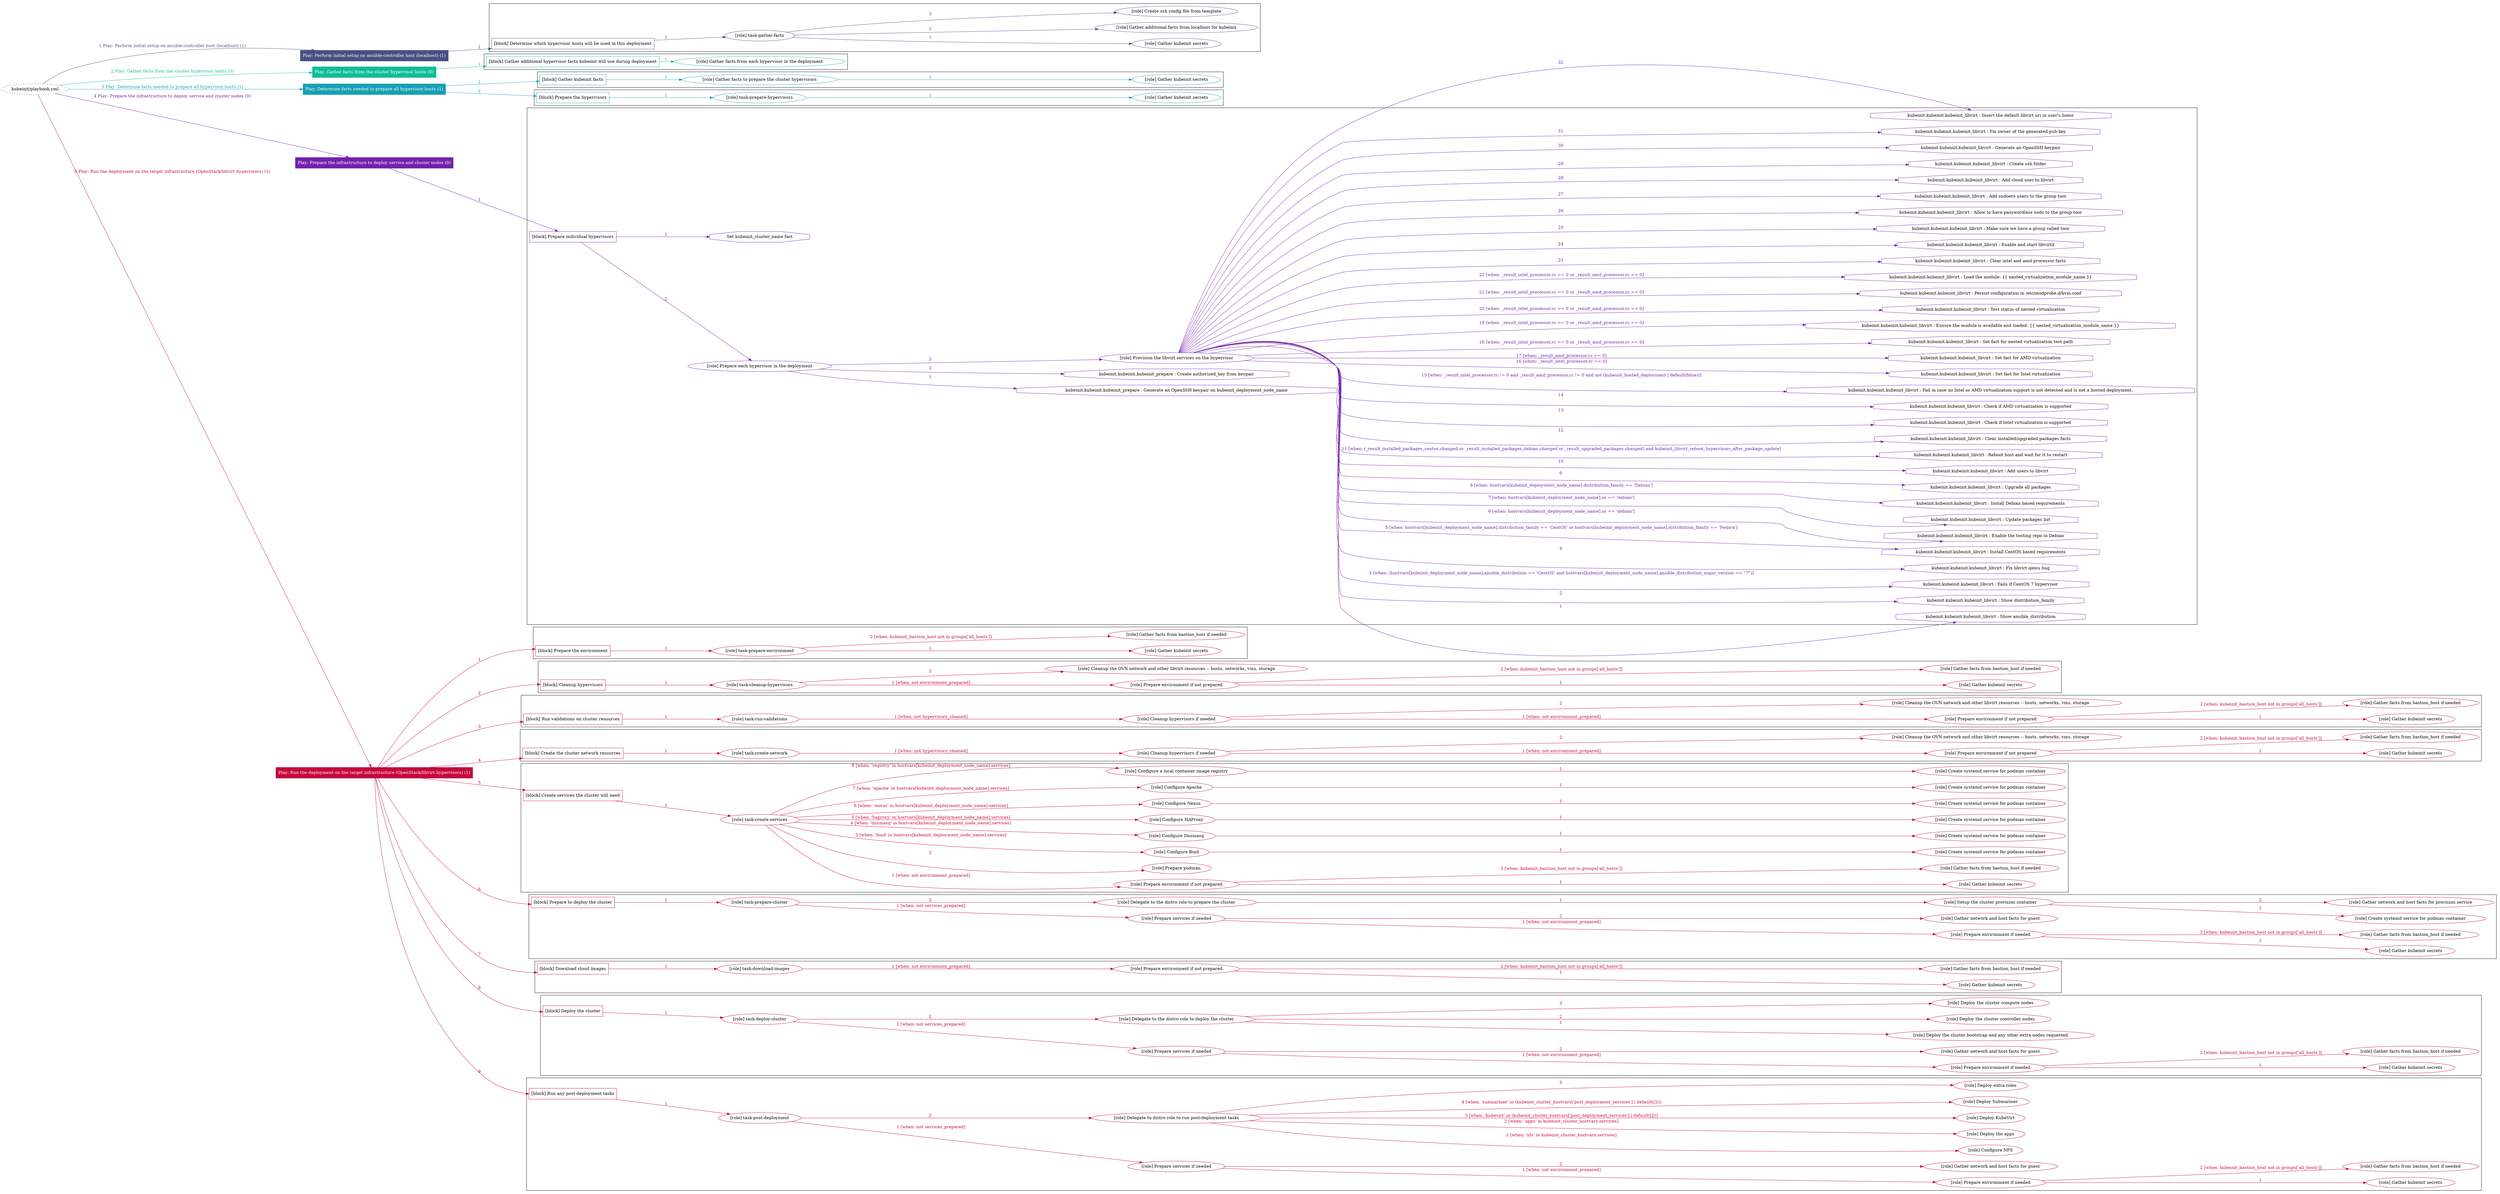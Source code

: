 digraph {
	graph [concentrate=true ordering=in rankdir=LR ratio=fill]
	edge [esep=5 sep=10]
	"kubeinit/playbook.yml" [URL="/home/runner/work/kubeinit/kubeinit/kubeinit/playbook.yml" id=playbook_045840ba style=dotted]
	"kubeinit/playbook.yml" -> play_21ec80dd [label="1 Play: Perform initial setup on ansible-controller host (localhost) (1)" color="#4a4f82" fontcolor="#4a4f82" id=edge_play_21ec80dd labeltooltip="1 Play: Perform initial setup on ansible-controller host (localhost) (1)" tooltip="1 Play: Perform initial setup on ansible-controller host (localhost) (1)"]
	subgraph "Play: Perform initial setup on ansible-controller host (localhost) (1)" {
		play_21ec80dd [label="Play: Perform initial setup on ansible-controller host (localhost) (1)" URL="/home/runner/work/kubeinit/kubeinit/kubeinit/playbook.yml" color="#4a4f82" fontcolor="#ffffff" id=play_21ec80dd shape=box style=filled tooltip=localhost]
		play_21ec80dd -> block_521da8ec [label=1 color="#4a4f82" fontcolor="#4a4f82" id=edge_block_521da8ec labeltooltip=1 tooltip=1]
		subgraph cluster_block_521da8ec {
			block_521da8ec [label="[block] Determine which hypervisor hosts will be used in this deployment" URL="/home/runner/work/kubeinit/kubeinit/kubeinit/playbook.yml" color="#4a4f82" id=block_521da8ec labeltooltip="Determine which hypervisor hosts will be used in this deployment" shape=box tooltip="Determine which hypervisor hosts will be used in this deployment"]
			block_521da8ec -> role_f7e49a47 [label="1 " color="#4a4f82" fontcolor="#4a4f82" id=edge_role_f7e49a47 labeltooltip="1 " tooltip="1 "]
			subgraph "task-gather-facts" {
				role_f7e49a47 [label="[role] task-gather-facts" URL="/home/runner/work/kubeinit/kubeinit/kubeinit/playbook.yml" color="#4a4f82" id=role_f7e49a47 tooltip="task-gather-facts"]
				role_f7e49a47 -> role_73cb31fc [label="1 " color="#4a4f82" fontcolor="#4a4f82" id=edge_role_73cb31fc labeltooltip="1 " tooltip="1 "]
				subgraph "Gather kubeinit secrets" {
					role_73cb31fc [label="[role] Gather kubeinit secrets" URL="/home/runner/.ansible/collections/ansible_collections/kubeinit/kubeinit/roles/kubeinit_prepare/tasks/build_hypervisors_group.yml" color="#4a4f82" id=role_73cb31fc tooltip="Gather kubeinit secrets"]
				}
				role_f7e49a47 -> role_6f064774 [label="2 " color="#4a4f82" fontcolor="#4a4f82" id=edge_role_6f064774 labeltooltip="2 " tooltip="2 "]
				subgraph "Gather additional facts from localhost for kubeinit" {
					role_6f064774 [label="[role] Gather additional facts from localhost for kubeinit" URL="/home/runner/.ansible/collections/ansible_collections/kubeinit/kubeinit/roles/kubeinit_prepare/tasks/build_hypervisors_group.yml" color="#4a4f82" id=role_6f064774 tooltip="Gather additional facts from localhost for kubeinit"]
				}
				role_f7e49a47 -> role_addc56aa [label="3 " color="#4a4f82" fontcolor="#4a4f82" id=edge_role_addc56aa labeltooltip="3 " tooltip="3 "]
				subgraph "Create ssh config file from template" {
					role_addc56aa [label="[role] Create ssh config file from template" URL="/home/runner/.ansible/collections/ansible_collections/kubeinit/kubeinit/roles/kubeinit_prepare/tasks/build_hypervisors_group.yml" color="#4a4f82" id=role_addc56aa tooltip="Create ssh config file from template"]
				}
			}
		}
	}
	"kubeinit/playbook.yml" -> play_d1b90b11 [label="2 Play: Gather facts from the cluster hypervisor hosts (0)" color="#10bc97" fontcolor="#10bc97" id=edge_play_d1b90b11 labeltooltip="2 Play: Gather facts from the cluster hypervisor hosts (0)" tooltip="2 Play: Gather facts from the cluster hypervisor hosts (0)"]
	subgraph "Play: Gather facts from the cluster hypervisor hosts (0)" {
		play_d1b90b11 [label="Play: Gather facts from the cluster hypervisor hosts (0)" URL="/home/runner/work/kubeinit/kubeinit/kubeinit/playbook.yml" color="#10bc97" fontcolor="#ffffff" id=play_d1b90b11 shape=box style=filled tooltip="Play: Gather facts from the cluster hypervisor hosts (0)"]
		play_d1b90b11 -> block_84cf22ac [label=1 color="#10bc97" fontcolor="#10bc97" id=edge_block_84cf22ac labeltooltip=1 tooltip=1]
		subgraph cluster_block_84cf22ac {
			block_84cf22ac [label="[block] Gather additional hypervisor facts kubeinit will use during deployment" URL="/home/runner/work/kubeinit/kubeinit/kubeinit/playbook.yml" color="#10bc97" id=block_84cf22ac labeltooltip="Gather additional hypervisor facts kubeinit will use during deployment" shape=box tooltip="Gather additional hypervisor facts kubeinit will use during deployment"]
			block_84cf22ac -> role_0e0bf439 [label="1 " color="#10bc97" fontcolor="#10bc97" id=edge_role_0e0bf439 labeltooltip="1 " tooltip="1 "]
			subgraph "Gather facts from each hypervisor in the deployment" {
				role_0e0bf439 [label="[role] Gather facts from each hypervisor in the deployment" URL="/home/runner/work/kubeinit/kubeinit/kubeinit/playbook.yml" color="#10bc97" id=role_0e0bf439 tooltip="Gather facts from each hypervisor in the deployment"]
			}
		}
	}
	"kubeinit/playbook.yml" -> play_da25e23a [label="3 Play: Determine facts needed to prepare all hypervisor hosts (1)" color="#17a0b5" fontcolor="#17a0b5" id=edge_play_da25e23a labeltooltip="3 Play: Determine facts needed to prepare all hypervisor hosts (1)" tooltip="3 Play: Determine facts needed to prepare all hypervisor hosts (1)"]
	subgraph "Play: Determine facts needed to prepare all hypervisor hosts (1)" {
		play_da25e23a [label="Play: Determine facts needed to prepare all hypervisor hosts (1)" URL="/home/runner/work/kubeinit/kubeinit/kubeinit/playbook.yml" color="#17a0b5" fontcolor="#ffffff" id=play_da25e23a shape=box style=filled tooltip=localhost]
		play_da25e23a -> block_85317177 [label=1 color="#17a0b5" fontcolor="#17a0b5" id=edge_block_85317177 labeltooltip=1 tooltip=1]
		subgraph cluster_block_85317177 {
			block_85317177 [label="[block] Gather kubeinit facts" URL="/home/runner/work/kubeinit/kubeinit/kubeinit/playbook.yml" color="#17a0b5" id=block_85317177 labeltooltip="Gather kubeinit facts" shape=box tooltip="Gather kubeinit facts"]
			block_85317177 -> role_fb3bce91 [label="1 " color="#17a0b5" fontcolor="#17a0b5" id=edge_role_fb3bce91 labeltooltip="1 " tooltip="1 "]
			subgraph "Gather facts to prepare the cluster hypervisors" {
				role_fb3bce91 [label="[role] Gather facts to prepare the cluster hypervisors" URL="/home/runner/work/kubeinit/kubeinit/kubeinit/playbook.yml" color="#17a0b5" id=role_fb3bce91 tooltip="Gather facts to prepare the cluster hypervisors"]
				role_fb3bce91 -> role_43038354 [label="1 " color="#17a0b5" fontcolor="#17a0b5" id=edge_role_43038354 labeltooltip="1 " tooltip="1 "]
				subgraph "Gather kubeinit secrets" {
					role_43038354 [label="[role] Gather kubeinit secrets" URL="/home/runner/.ansible/collections/ansible_collections/kubeinit/kubeinit/roles/kubeinit_prepare/tasks/gather_kubeinit_facts.yml" color="#17a0b5" id=role_43038354 tooltip="Gather kubeinit secrets"]
				}
			}
		}
		play_da25e23a -> block_f1f3450b [label=2 color="#17a0b5" fontcolor="#17a0b5" id=edge_block_f1f3450b labeltooltip=2 tooltip=2]
		subgraph cluster_block_f1f3450b {
			block_f1f3450b [label="[block] Prepare the hypervisors" URL="/home/runner/work/kubeinit/kubeinit/kubeinit/playbook.yml" color="#17a0b5" id=block_f1f3450b labeltooltip="Prepare the hypervisors" shape=box tooltip="Prepare the hypervisors"]
			block_f1f3450b -> role_da4edbcc [label="1 " color="#17a0b5" fontcolor="#17a0b5" id=edge_role_da4edbcc labeltooltip="1 " tooltip="1 "]
			subgraph "task-prepare-hypervisors" {
				role_da4edbcc [label="[role] task-prepare-hypervisors" URL="/home/runner/work/kubeinit/kubeinit/kubeinit/playbook.yml" color="#17a0b5" id=role_da4edbcc tooltip="task-prepare-hypervisors"]
				role_da4edbcc -> role_9bc13fd1 [label="1 " color="#17a0b5" fontcolor="#17a0b5" id=edge_role_9bc13fd1 labeltooltip="1 " tooltip="1 "]
				subgraph "Gather kubeinit secrets" {
					role_9bc13fd1 [label="[role] Gather kubeinit secrets" URL="/home/runner/.ansible/collections/ansible_collections/kubeinit/kubeinit/roles/kubeinit_prepare/tasks/gather_kubeinit_facts.yml" color="#17a0b5" id=role_9bc13fd1 tooltip="Gather kubeinit secrets"]
				}
			}
		}
	}
	"kubeinit/playbook.yml" -> play_889d8824 [label="4 Play: Prepare the infrastructure to deploy service and cluster nodes (0)" color="#7321ab" fontcolor="#7321ab" id=edge_play_889d8824 labeltooltip="4 Play: Prepare the infrastructure to deploy service and cluster nodes (0)" tooltip="4 Play: Prepare the infrastructure to deploy service and cluster nodes (0)"]
	subgraph "Play: Prepare the infrastructure to deploy service and cluster nodes (0)" {
		play_889d8824 [label="Play: Prepare the infrastructure to deploy service and cluster nodes (0)" URL="/home/runner/work/kubeinit/kubeinit/kubeinit/playbook.yml" color="#7321ab" fontcolor="#ffffff" id=play_889d8824 shape=box style=filled tooltip="Play: Prepare the infrastructure to deploy service and cluster nodes (0)"]
		play_889d8824 -> block_e51139f8 [label=1 color="#7321ab" fontcolor="#7321ab" id=edge_block_e51139f8 labeltooltip=1 tooltip=1]
		subgraph cluster_block_e51139f8 {
			block_e51139f8 [label="[block] Prepare individual hypervisors" URL="/home/runner/work/kubeinit/kubeinit/kubeinit/playbook.yml" color="#7321ab" id=block_e51139f8 labeltooltip="Prepare individual hypervisors" shape=box tooltip="Prepare individual hypervisors"]
			block_e51139f8 -> role_5b647b8d [label="2 " color="#7321ab" fontcolor="#7321ab" id=edge_role_5b647b8d labeltooltip="2 " tooltip="2 "]
			subgraph "Prepare each hypervisor in the deployment" {
				role_5b647b8d [label="[role] Prepare each hypervisor in the deployment" URL="/home/runner/work/kubeinit/kubeinit/kubeinit/playbook.yml" color="#7321ab" id=role_5b647b8d tooltip="Prepare each hypervisor in the deployment"]
				task_903ee0fc [label="kubeinit.kubeinit.kubeinit_prepare : Generate an OpenSSH keypair on kubeinit_deployment_node_name" URL="/home/runner/.ansible/collections/ansible_collections/kubeinit/kubeinit/roles/kubeinit_prepare/tasks/prepare_hypervisor.yml" color="#7321ab" id=task_903ee0fc shape=octagon tooltip="kubeinit.kubeinit.kubeinit_prepare : Generate an OpenSSH keypair on kubeinit_deployment_node_name"]
				role_5b647b8d -> task_903ee0fc [label="1 " color="#7321ab" fontcolor="#7321ab" id=edge_task_903ee0fc labeltooltip="1 " tooltip="1 "]
				task_4c52ebac [label="kubeinit.kubeinit.kubeinit_prepare : Create authorized_key from keypair" URL="/home/runner/.ansible/collections/ansible_collections/kubeinit/kubeinit/roles/kubeinit_prepare/tasks/prepare_hypervisor.yml" color="#7321ab" id=task_4c52ebac shape=octagon tooltip="kubeinit.kubeinit.kubeinit_prepare : Create authorized_key from keypair"]
				role_5b647b8d -> task_4c52ebac [label="2 " color="#7321ab" fontcolor="#7321ab" id=edge_task_4c52ebac labeltooltip="2 " tooltip="2 "]
				role_5b647b8d -> role_7a8b8e96 [label="3 " color="#7321ab" fontcolor="#7321ab" id=edge_role_7a8b8e96 labeltooltip="3 " tooltip="3 "]
				subgraph "Provision the libvirt services on the hypervisor" {
					role_7a8b8e96 [label="[role] Provision the libvirt services on the hypervisor" URL="/home/runner/.ansible/collections/ansible_collections/kubeinit/kubeinit/roles/kubeinit_prepare/tasks/prepare_hypervisor.yml" color="#7321ab" id=role_7a8b8e96 tooltip="Provision the libvirt services on the hypervisor"]
					task_1ebb96e2 [label="kubeinit.kubeinit.kubeinit_libvirt : Show ansible_distribution" URL="/home/runner/.ansible/collections/ansible_collections/kubeinit/kubeinit/roles/kubeinit_libvirt/tasks/main.yml" color="#7321ab" id=task_1ebb96e2 shape=octagon tooltip="kubeinit.kubeinit.kubeinit_libvirt : Show ansible_distribution"]
					role_7a8b8e96 -> task_1ebb96e2 [label="1 " color="#7321ab" fontcolor="#7321ab" id=edge_task_1ebb96e2 labeltooltip="1 " tooltip="1 "]
					task_f015d03d [label="kubeinit.kubeinit.kubeinit_libvirt : Show distribution_family" URL="/home/runner/.ansible/collections/ansible_collections/kubeinit/kubeinit/roles/kubeinit_libvirt/tasks/main.yml" color="#7321ab" id=task_f015d03d shape=octagon tooltip="kubeinit.kubeinit.kubeinit_libvirt : Show distribution_family"]
					role_7a8b8e96 -> task_f015d03d [label="2 " color="#7321ab" fontcolor="#7321ab" id=edge_task_f015d03d labeltooltip="2 " tooltip="2 "]
					task_3f32c276 [label="kubeinit.kubeinit.kubeinit_libvirt : Fails if CentOS 7 hypervisor" URL="/home/runner/.ansible/collections/ansible_collections/kubeinit/kubeinit/roles/kubeinit_libvirt/tasks/main.yml" color="#7321ab" id=task_3f32c276 shape=octagon tooltip="kubeinit.kubeinit.kubeinit_libvirt : Fails if CentOS 7 hypervisor"]
					role_7a8b8e96 -> task_3f32c276 [label="3 [when: (hostvars[kubeinit_deployment_node_name].ansible_distribution == 'CentOS' and hostvars[kubeinit_deployment_node_name].ansible_distribution_major_version == \"7\")]" color="#7321ab" fontcolor="#7321ab" id=edge_task_3f32c276 labeltooltip="3 [when: (hostvars[kubeinit_deployment_node_name].ansible_distribution == 'CentOS' and hostvars[kubeinit_deployment_node_name].ansible_distribution_major_version == \"7\")]" tooltip="3 [when: (hostvars[kubeinit_deployment_node_name].ansible_distribution == 'CentOS' and hostvars[kubeinit_deployment_node_name].ansible_distribution_major_version == \"7\")]"]
					task_5c3a283b [label="kubeinit.kubeinit.kubeinit_libvirt : Fix libvirt qemu bug" URL="/home/runner/.ansible/collections/ansible_collections/kubeinit/kubeinit/roles/kubeinit_libvirt/tasks/main.yml" color="#7321ab" id=task_5c3a283b shape=octagon tooltip="kubeinit.kubeinit.kubeinit_libvirt : Fix libvirt qemu bug"]
					role_7a8b8e96 -> task_5c3a283b [label="4 " color="#7321ab" fontcolor="#7321ab" id=edge_task_5c3a283b labeltooltip="4 " tooltip="4 "]
					task_e1eacaf9 [label="kubeinit.kubeinit.kubeinit_libvirt : Install CentOS based requirements" URL="/home/runner/.ansible/collections/ansible_collections/kubeinit/kubeinit/roles/kubeinit_libvirt/tasks/main.yml" color="#7321ab" id=task_e1eacaf9 shape=octagon tooltip="kubeinit.kubeinit.kubeinit_libvirt : Install CentOS based requirements"]
					role_7a8b8e96 -> task_e1eacaf9 [label="5 [when: hostvars[kubeinit_deployment_node_name].distribution_family == 'CentOS' or hostvars[kubeinit_deployment_node_name].distribution_family == 'Fedora']" color="#7321ab" fontcolor="#7321ab" id=edge_task_e1eacaf9 labeltooltip="5 [when: hostvars[kubeinit_deployment_node_name].distribution_family == 'CentOS' or hostvars[kubeinit_deployment_node_name].distribution_family == 'Fedora']" tooltip="5 [when: hostvars[kubeinit_deployment_node_name].distribution_family == 'CentOS' or hostvars[kubeinit_deployment_node_name].distribution_family == 'Fedora']"]
					task_6563dc28 [label="kubeinit.kubeinit.kubeinit_libvirt : Enable the testing repo in Debian" URL="/home/runner/.ansible/collections/ansible_collections/kubeinit/kubeinit/roles/kubeinit_libvirt/tasks/main.yml" color="#7321ab" id=task_6563dc28 shape=octagon tooltip="kubeinit.kubeinit.kubeinit_libvirt : Enable the testing repo in Debian"]
					role_7a8b8e96 -> task_6563dc28 [label="6 [when: hostvars[kubeinit_deployment_node_name].os == 'debian']" color="#7321ab" fontcolor="#7321ab" id=edge_task_6563dc28 labeltooltip="6 [when: hostvars[kubeinit_deployment_node_name].os == 'debian']" tooltip="6 [when: hostvars[kubeinit_deployment_node_name].os == 'debian']"]
					task_d8e5074e [label="kubeinit.kubeinit.kubeinit_libvirt : Update packages list" URL="/home/runner/.ansible/collections/ansible_collections/kubeinit/kubeinit/roles/kubeinit_libvirt/tasks/main.yml" color="#7321ab" id=task_d8e5074e shape=octagon tooltip="kubeinit.kubeinit.kubeinit_libvirt : Update packages list"]
					role_7a8b8e96 -> task_d8e5074e [label="7 [when: hostvars[kubeinit_deployment_node_name].os == 'debian']" color="#7321ab" fontcolor="#7321ab" id=edge_task_d8e5074e labeltooltip="7 [when: hostvars[kubeinit_deployment_node_name].os == 'debian']" tooltip="7 [when: hostvars[kubeinit_deployment_node_name].os == 'debian']"]
					task_d8c8af8a [label="kubeinit.kubeinit.kubeinit_libvirt : Install Debian based requirements" URL="/home/runner/.ansible/collections/ansible_collections/kubeinit/kubeinit/roles/kubeinit_libvirt/tasks/main.yml" color="#7321ab" id=task_d8c8af8a shape=octagon tooltip="kubeinit.kubeinit.kubeinit_libvirt : Install Debian based requirements"]
					role_7a8b8e96 -> task_d8c8af8a [label="8 [when: hostvars[kubeinit_deployment_node_name].distribution_family == 'Debian']" color="#7321ab" fontcolor="#7321ab" id=edge_task_d8c8af8a labeltooltip="8 [when: hostvars[kubeinit_deployment_node_name].distribution_family == 'Debian']" tooltip="8 [when: hostvars[kubeinit_deployment_node_name].distribution_family == 'Debian']"]
					task_068117a8 [label="kubeinit.kubeinit.kubeinit_libvirt : Upgrade all packages" URL="/home/runner/.ansible/collections/ansible_collections/kubeinit/kubeinit/roles/kubeinit_libvirt/tasks/main.yml" color="#7321ab" id=task_068117a8 shape=octagon tooltip="kubeinit.kubeinit.kubeinit_libvirt : Upgrade all packages"]
					role_7a8b8e96 -> task_068117a8 [label="9 " color="#7321ab" fontcolor="#7321ab" id=edge_task_068117a8 labeltooltip="9 " tooltip="9 "]
					task_61589ce5 [label="kubeinit.kubeinit.kubeinit_libvirt : Add users to libvirt" URL="/home/runner/.ansible/collections/ansible_collections/kubeinit/kubeinit/roles/kubeinit_libvirt/tasks/main.yml" color="#7321ab" id=task_61589ce5 shape=octagon tooltip="kubeinit.kubeinit.kubeinit_libvirt : Add users to libvirt"]
					role_7a8b8e96 -> task_61589ce5 [label="10 " color="#7321ab" fontcolor="#7321ab" id=edge_task_61589ce5 labeltooltip="10 " tooltip="10 "]
					task_c36954bd [label="kubeinit.kubeinit.kubeinit_libvirt : Reboot host and wait for it to restart" URL="/home/runner/.ansible/collections/ansible_collections/kubeinit/kubeinit/roles/kubeinit_libvirt/tasks/main.yml" color="#7321ab" id=task_c36954bd shape=octagon tooltip="kubeinit.kubeinit.kubeinit_libvirt : Reboot host and wait for it to restart"]
					role_7a8b8e96 -> task_c36954bd [label="11 [when: (_result_installed_packages_centos.changed or _result_installed_packages_debian.changed or _result_upgraded_packages.changed) and kubeinit_libvirt_reboot_hypervisors_after_package_update]" color="#7321ab" fontcolor="#7321ab" id=edge_task_c36954bd labeltooltip="11 [when: (_result_installed_packages_centos.changed or _result_installed_packages_debian.changed or _result_upgraded_packages.changed) and kubeinit_libvirt_reboot_hypervisors_after_package_update]" tooltip="11 [when: (_result_installed_packages_centos.changed or _result_installed_packages_debian.changed or _result_upgraded_packages.changed) and kubeinit_libvirt_reboot_hypervisors_after_package_update]"]
					task_398ad6bc [label="kubeinit.kubeinit.kubeinit_libvirt : Clear installed/upgraded packages facts" URL="/home/runner/.ansible/collections/ansible_collections/kubeinit/kubeinit/roles/kubeinit_libvirt/tasks/main.yml" color="#7321ab" id=task_398ad6bc shape=octagon tooltip="kubeinit.kubeinit.kubeinit_libvirt : Clear installed/upgraded packages facts"]
					role_7a8b8e96 -> task_398ad6bc [label="12 " color="#7321ab" fontcolor="#7321ab" id=edge_task_398ad6bc labeltooltip="12 " tooltip="12 "]
					task_11824f19 [label="kubeinit.kubeinit.kubeinit_libvirt : Check if Intel virtualization is supported" URL="/home/runner/.ansible/collections/ansible_collections/kubeinit/kubeinit/roles/kubeinit_libvirt/tasks/main.yml" color="#7321ab" id=task_11824f19 shape=octagon tooltip="kubeinit.kubeinit.kubeinit_libvirt : Check if Intel virtualization is supported"]
					role_7a8b8e96 -> task_11824f19 [label="13 " color="#7321ab" fontcolor="#7321ab" id=edge_task_11824f19 labeltooltip="13 " tooltip="13 "]
					task_34dbbb57 [label="kubeinit.kubeinit.kubeinit_libvirt : Check if AMD virtualization is supported" URL="/home/runner/.ansible/collections/ansible_collections/kubeinit/kubeinit/roles/kubeinit_libvirt/tasks/main.yml" color="#7321ab" id=task_34dbbb57 shape=octagon tooltip="kubeinit.kubeinit.kubeinit_libvirt : Check if AMD virtualization is supported"]
					role_7a8b8e96 -> task_34dbbb57 [label="14 " color="#7321ab" fontcolor="#7321ab" id=edge_task_34dbbb57 labeltooltip="14 " tooltip="14 "]
					task_13627ee4 [label="kubeinit.kubeinit.kubeinit_libvirt : Fail in case no Intel or AMD virtualization support is not detected and is not a hosted deployment." URL="/home/runner/.ansible/collections/ansible_collections/kubeinit/kubeinit/roles/kubeinit_libvirt/tasks/main.yml" color="#7321ab" id=task_13627ee4 shape=octagon tooltip="kubeinit.kubeinit.kubeinit_libvirt : Fail in case no Intel or AMD virtualization support is not detected and is not a hosted deployment."]
					role_7a8b8e96 -> task_13627ee4 [label="15 [when: _result_intel_processor.rc != 0 and _result_amd_processor.rc != 0 and not (kubeinit_hosted_deployment | default(false))]" color="#7321ab" fontcolor="#7321ab" id=edge_task_13627ee4 labeltooltip="15 [when: _result_intel_processor.rc != 0 and _result_amd_processor.rc != 0 and not (kubeinit_hosted_deployment | default(false))]" tooltip="15 [when: _result_intel_processor.rc != 0 and _result_amd_processor.rc != 0 and not (kubeinit_hosted_deployment | default(false))]"]
					task_f06fe200 [label="kubeinit.kubeinit.kubeinit_libvirt : Set fact for Intel virtualization" URL="/home/runner/.ansible/collections/ansible_collections/kubeinit/kubeinit/roles/kubeinit_libvirt/tasks/main.yml" color="#7321ab" id=task_f06fe200 shape=octagon tooltip="kubeinit.kubeinit.kubeinit_libvirt : Set fact for Intel virtualization"]
					role_7a8b8e96 -> task_f06fe200 [label="16 [when: _result_intel_processor.rc == 0]" color="#7321ab" fontcolor="#7321ab" id=edge_task_f06fe200 labeltooltip="16 [when: _result_intel_processor.rc == 0]" tooltip="16 [when: _result_intel_processor.rc == 0]"]
					task_d09ff901 [label="kubeinit.kubeinit.kubeinit_libvirt : Set fact for AMD virtualization" URL="/home/runner/.ansible/collections/ansible_collections/kubeinit/kubeinit/roles/kubeinit_libvirt/tasks/main.yml" color="#7321ab" id=task_d09ff901 shape=octagon tooltip="kubeinit.kubeinit.kubeinit_libvirt : Set fact for AMD virtualization"]
					role_7a8b8e96 -> task_d09ff901 [label="17 [when: _result_amd_processor.rc == 0]" color="#7321ab" fontcolor="#7321ab" id=edge_task_d09ff901 labeltooltip="17 [when: _result_amd_processor.rc == 0]" tooltip="17 [when: _result_amd_processor.rc == 0]"]
					task_ac35cfe7 [label="kubeinit.kubeinit.kubeinit_libvirt : Set fact for nested virtualization test path" URL="/home/runner/.ansible/collections/ansible_collections/kubeinit/kubeinit/roles/kubeinit_libvirt/tasks/main.yml" color="#7321ab" id=task_ac35cfe7 shape=octagon tooltip="kubeinit.kubeinit.kubeinit_libvirt : Set fact for nested virtualization test path"]
					role_7a8b8e96 -> task_ac35cfe7 [label="18 [when: _result_intel_processor.rc == 0 or _result_amd_processor.rc == 0]" color="#7321ab" fontcolor="#7321ab" id=edge_task_ac35cfe7 labeltooltip="18 [when: _result_intel_processor.rc == 0 or _result_amd_processor.rc == 0]" tooltip="18 [when: _result_intel_processor.rc == 0 or _result_amd_processor.rc == 0]"]
					task_9dcf325f [label="kubeinit.kubeinit.kubeinit_libvirt : Ensure the module is available and loaded: {{ nested_virtualization_module_name }}" URL="/home/runner/.ansible/collections/ansible_collections/kubeinit/kubeinit/roles/kubeinit_libvirt/tasks/main.yml" color="#7321ab" id=task_9dcf325f shape=octagon tooltip="kubeinit.kubeinit.kubeinit_libvirt : Ensure the module is available and loaded: {{ nested_virtualization_module_name }}"]
					role_7a8b8e96 -> task_9dcf325f [label="19 [when: _result_intel_processor.rc == 0 or _result_amd_processor.rc == 0]" color="#7321ab" fontcolor="#7321ab" id=edge_task_9dcf325f labeltooltip="19 [when: _result_intel_processor.rc == 0 or _result_amd_processor.rc == 0]" tooltip="19 [when: _result_intel_processor.rc == 0 or _result_amd_processor.rc == 0]"]
					task_9fd0a7bf [label="kubeinit.kubeinit.kubeinit_libvirt : Test status of nested virtualization" URL="/home/runner/.ansible/collections/ansible_collections/kubeinit/kubeinit/roles/kubeinit_libvirt/tasks/main.yml" color="#7321ab" id=task_9fd0a7bf shape=octagon tooltip="kubeinit.kubeinit.kubeinit_libvirt : Test status of nested virtualization"]
					role_7a8b8e96 -> task_9fd0a7bf [label="20 [when: _result_intel_processor.rc == 0 or _result_amd_processor.rc == 0]" color="#7321ab" fontcolor="#7321ab" id=edge_task_9fd0a7bf labeltooltip="20 [when: _result_intel_processor.rc == 0 or _result_amd_processor.rc == 0]" tooltip="20 [when: _result_intel_processor.rc == 0 or _result_amd_processor.rc == 0]"]
					task_3970ff35 [label="kubeinit.kubeinit.kubeinit_libvirt : Persist configuration in /etc/modprobe.d/kvm.conf" URL="/home/runner/.ansible/collections/ansible_collections/kubeinit/kubeinit/roles/kubeinit_libvirt/tasks/main.yml" color="#7321ab" id=task_3970ff35 shape=octagon tooltip="kubeinit.kubeinit.kubeinit_libvirt : Persist configuration in /etc/modprobe.d/kvm.conf"]
					role_7a8b8e96 -> task_3970ff35 [label="21 [when: _result_intel_processor.rc == 0 or _result_amd_processor.rc == 0]" color="#7321ab" fontcolor="#7321ab" id=edge_task_3970ff35 labeltooltip="21 [when: _result_intel_processor.rc == 0 or _result_amd_processor.rc == 0]" tooltip="21 [when: _result_intel_processor.rc == 0 or _result_amd_processor.rc == 0]"]
					task_eca58a69 [label="kubeinit.kubeinit.kubeinit_libvirt : Load the module: {{ nested_virtualization_module_name }}" URL="/home/runner/.ansible/collections/ansible_collections/kubeinit/kubeinit/roles/kubeinit_libvirt/tasks/main.yml" color="#7321ab" id=task_eca58a69 shape=octagon tooltip="kubeinit.kubeinit.kubeinit_libvirt : Load the module: {{ nested_virtualization_module_name }}"]
					role_7a8b8e96 -> task_eca58a69 [label="22 [when: _result_intel_processor.rc == 0 or _result_amd_processor.rc == 0]" color="#7321ab" fontcolor="#7321ab" id=edge_task_eca58a69 labeltooltip="22 [when: _result_intel_processor.rc == 0 or _result_amd_processor.rc == 0]" tooltip="22 [when: _result_intel_processor.rc == 0 or _result_amd_processor.rc == 0]"]
					task_0e7e902f [label="kubeinit.kubeinit.kubeinit_libvirt : Clear intel and amd processor facts" URL="/home/runner/.ansible/collections/ansible_collections/kubeinit/kubeinit/roles/kubeinit_libvirt/tasks/main.yml" color="#7321ab" id=task_0e7e902f shape=octagon tooltip="kubeinit.kubeinit.kubeinit_libvirt : Clear intel and amd processor facts"]
					role_7a8b8e96 -> task_0e7e902f [label="23 " color="#7321ab" fontcolor="#7321ab" id=edge_task_0e7e902f labeltooltip="23 " tooltip="23 "]
					task_9a25d9e5 [label="kubeinit.kubeinit.kubeinit_libvirt : Enable and start libvirtd" URL="/home/runner/.ansible/collections/ansible_collections/kubeinit/kubeinit/roles/kubeinit_libvirt/tasks/main.yml" color="#7321ab" id=task_9a25d9e5 shape=octagon tooltip="kubeinit.kubeinit.kubeinit_libvirt : Enable and start libvirtd"]
					role_7a8b8e96 -> task_9a25d9e5 [label="24 " color="#7321ab" fontcolor="#7321ab" id=edge_task_9a25d9e5 labeltooltip="24 " tooltip="24 "]
					task_ba702d63 [label="kubeinit.kubeinit.kubeinit_libvirt : Make sure we have a group called toor" URL="/home/runner/.ansible/collections/ansible_collections/kubeinit/kubeinit/roles/kubeinit_libvirt/tasks/60_create_cloud_user.yml" color="#7321ab" id=task_ba702d63 shape=octagon tooltip="kubeinit.kubeinit.kubeinit_libvirt : Make sure we have a group called toor"]
					role_7a8b8e96 -> task_ba702d63 [label="25 " color="#7321ab" fontcolor="#7321ab" id=edge_task_ba702d63 labeltooltip="25 " tooltip="25 "]
					task_9892de3c [label="kubeinit.kubeinit.kubeinit_libvirt : Allow to have passwordless sudo to the group toor" URL="/home/runner/.ansible/collections/ansible_collections/kubeinit/kubeinit/roles/kubeinit_libvirt/tasks/60_create_cloud_user.yml" color="#7321ab" id=task_9892de3c shape=octagon tooltip="kubeinit.kubeinit.kubeinit_libvirt : Allow to have passwordless sudo to the group toor"]
					role_7a8b8e96 -> task_9892de3c [label="26 " color="#7321ab" fontcolor="#7321ab" id=edge_task_9892de3c labeltooltip="26 " tooltip="26 "]
					task_31d3a00a [label="kubeinit.kubeinit.kubeinit_libvirt : Add sudoers users to the group toor" URL="/home/runner/.ansible/collections/ansible_collections/kubeinit/kubeinit/roles/kubeinit_libvirt/tasks/60_create_cloud_user.yml" color="#7321ab" id=task_31d3a00a shape=octagon tooltip="kubeinit.kubeinit.kubeinit_libvirt : Add sudoers users to the group toor"]
					role_7a8b8e96 -> task_31d3a00a [label="27 " color="#7321ab" fontcolor="#7321ab" id=edge_task_31d3a00a labeltooltip="27 " tooltip="27 "]
					task_e90348b6 [label="kubeinit.kubeinit.kubeinit_libvirt : Add cloud user to libvirt" URL="/home/runner/.ansible/collections/ansible_collections/kubeinit/kubeinit/roles/kubeinit_libvirt/tasks/60_create_cloud_user.yml" color="#7321ab" id=task_e90348b6 shape=octagon tooltip="kubeinit.kubeinit.kubeinit_libvirt : Add cloud user to libvirt"]
					role_7a8b8e96 -> task_e90348b6 [label="28 " color="#7321ab" fontcolor="#7321ab" id=edge_task_e90348b6 labeltooltip="28 " tooltip="28 "]
					task_93a78857 [label="kubeinit.kubeinit.kubeinit_libvirt : Create ssh folder" URL="/home/runner/.ansible/collections/ansible_collections/kubeinit/kubeinit/roles/kubeinit_libvirt/tasks/60_create_cloud_user.yml" color="#7321ab" id=task_93a78857 shape=octagon tooltip="kubeinit.kubeinit.kubeinit_libvirt : Create ssh folder"]
					role_7a8b8e96 -> task_93a78857 [label="29 " color="#7321ab" fontcolor="#7321ab" id=edge_task_93a78857 labeltooltip="29 " tooltip="29 "]
					task_e13f71bb [label="kubeinit.kubeinit.kubeinit_libvirt : Generate an OpenSSH keypair" URL="/home/runner/.ansible/collections/ansible_collections/kubeinit/kubeinit/roles/kubeinit_libvirt/tasks/60_create_cloud_user.yml" color="#7321ab" id=task_e13f71bb shape=octagon tooltip="kubeinit.kubeinit.kubeinit_libvirt : Generate an OpenSSH keypair"]
					role_7a8b8e96 -> task_e13f71bb [label="30 " color="#7321ab" fontcolor="#7321ab" id=edge_task_e13f71bb labeltooltip="30 " tooltip="30 "]
					task_3b19f352 [label="kubeinit.kubeinit.kubeinit_libvirt : Fix owner of the generated pub key" URL="/home/runner/.ansible/collections/ansible_collections/kubeinit/kubeinit/roles/kubeinit_libvirt/tasks/60_create_cloud_user.yml" color="#7321ab" id=task_3b19f352 shape=octagon tooltip="kubeinit.kubeinit.kubeinit_libvirt : Fix owner of the generated pub key"]
					role_7a8b8e96 -> task_3b19f352 [label="31 " color="#7321ab" fontcolor="#7321ab" id=edge_task_3b19f352 labeltooltip="31 " tooltip="31 "]
					task_35f1a8b9 [label="kubeinit.kubeinit.kubeinit_libvirt : Insert the default libvirt uri in user's home" URL="/home/runner/.ansible/collections/ansible_collections/kubeinit/kubeinit/roles/kubeinit_libvirt/tasks/60_create_cloud_user.yml" color="#7321ab" id=task_35f1a8b9 shape=octagon tooltip="kubeinit.kubeinit.kubeinit_libvirt : Insert the default libvirt uri in user's home"]
					role_7a8b8e96 -> task_35f1a8b9 [label="32 " color="#7321ab" fontcolor="#7321ab" id=edge_task_35f1a8b9 labeltooltip="32 " tooltip="32 "]
				}
			}
			task_ebd7e7e3 [label="Set kubeinit_cluster_name fact" URL="/home/runner/work/kubeinit/kubeinit/kubeinit/playbook.yml" color="#7321ab" id=task_ebd7e7e3 shape=octagon tooltip="Set kubeinit_cluster_name fact"]
			block_e51139f8 -> task_ebd7e7e3 [label="1 " color="#7321ab" fontcolor="#7321ab" id=edge_task_ebd7e7e3 labeltooltip="1 " tooltip="1 "]
		}
	}
	"kubeinit/playbook.yml" -> play_e5cc5f57 [label="5 Play: Run the deployment on the target infrastructure (OpenStack/libvirt hypervisors) (1)" color="#c5073c" fontcolor="#c5073c" id=edge_play_e5cc5f57 labeltooltip="5 Play: Run the deployment on the target infrastructure (OpenStack/libvirt hypervisors) (1)" tooltip="5 Play: Run the deployment on the target infrastructure (OpenStack/libvirt hypervisors) (1)"]
	subgraph "Play: Run the deployment on the target infrastructure (OpenStack/libvirt hypervisors) (1)" {
		play_e5cc5f57 [label="Play: Run the deployment on the target infrastructure (OpenStack/libvirt hypervisors) (1)" URL="/home/runner/work/kubeinit/kubeinit/kubeinit/playbook.yml" color="#c5073c" fontcolor="#ffffff" id=play_e5cc5f57 shape=box style=filled tooltip=localhost]
		play_e5cc5f57 -> block_d945cb17 [label=1 color="#c5073c" fontcolor="#c5073c" id=edge_block_d945cb17 labeltooltip=1 tooltip=1]
		subgraph cluster_block_d945cb17 {
			block_d945cb17 [label="[block] Prepare the environment" URL="/home/runner/work/kubeinit/kubeinit/kubeinit/playbook.yml" color="#c5073c" id=block_d945cb17 labeltooltip="Prepare the environment" shape=box tooltip="Prepare the environment"]
			block_d945cb17 -> role_75d31c16 [label="1 " color="#c5073c" fontcolor="#c5073c" id=edge_role_75d31c16 labeltooltip="1 " tooltip="1 "]
			subgraph "task-prepare-environment" {
				role_75d31c16 [label="[role] task-prepare-environment" URL="/home/runner/work/kubeinit/kubeinit/kubeinit/playbook.yml" color="#c5073c" id=role_75d31c16 tooltip="task-prepare-environment"]
				role_75d31c16 -> role_de22bdb7 [label="1 " color="#c5073c" fontcolor="#c5073c" id=edge_role_de22bdb7 labeltooltip="1 " tooltip="1 "]
				subgraph "Gather kubeinit secrets" {
					role_de22bdb7 [label="[role] Gather kubeinit secrets" URL="/home/runner/.ansible/collections/ansible_collections/kubeinit/kubeinit/roles/kubeinit_prepare/tasks/gather_kubeinit_facts.yml" color="#c5073c" id=role_de22bdb7 tooltip="Gather kubeinit secrets"]
				}
				role_75d31c16 -> role_6ac4ee5c [label="2 [when: kubeinit_bastion_host not in groups['all_hosts']]" color="#c5073c" fontcolor="#c5073c" id=edge_role_6ac4ee5c labeltooltip="2 [when: kubeinit_bastion_host not in groups['all_hosts']]" tooltip="2 [when: kubeinit_bastion_host not in groups['all_hosts']]"]
				subgraph "Gather facts from bastion_host if needed" {
					role_6ac4ee5c [label="[role] Gather facts from bastion_host if needed" URL="/home/runner/.ansible/collections/ansible_collections/kubeinit/kubeinit/roles/kubeinit_prepare/tasks/main.yml" color="#c5073c" id=role_6ac4ee5c tooltip="Gather facts from bastion_host if needed"]
				}
			}
		}
		play_e5cc5f57 -> block_2ee62fec [label=2 color="#c5073c" fontcolor="#c5073c" id=edge_block_2ee62fec labeltooltip=2 tooltip=2]
		subgraph cluster_block_2ee62fec {
			block_2ee62fec [label="[block] Cleanup hypervisors" URL="/home/runner/work/kubeinit/kubeinit/kubeinit/playbook.yml" color="#c5073c" id=block_2ee62fec labeltooltip="Cleanup hypervisors" shape=box tooltip="Cleanup hypervisors"]
			block_2ee62fec -> role_e05828c3 [label="1 " color="#c5073c" fontcolor="#c5073c" id=edge_role_e05828c3 labeltooltip="1 " tooltip="1 "]
			subgraph "task-cleanup-hypervisors" {
				role_e05828c3 [label="[role] task-cleanup-hypervisors" URL="/home/runner/work/kubeinit/kubeinit/kubeinit/playbook.yml" color="#c5073c" id=role_e05828c3 tooltip="task-cleanup-hypervisors"]
				role_e05828c3 -> role_5c2120f5 [label="1 [when: not environment_prepared]" color="#c5073c" fontcolor="#c5073c" id=edge_role_5c2120f5 labeltooltip="1 [when: not environment_prepared]" tooltip="1 [when: not environment_prepared]"]
				subgraph "Prepare environment if not prepared" {
					role_5c2120f5 [label="[role] Prepare environment if not prepared" URL="/home/runner/.ansible/collections/ansible_collections/kubeinit/kubeinit/roles/kubeinit_libvirt/tasks/cleanup_hypervisors.yml" color="#c5073c" id=role_5c2120f5 tooltip="Prepare environment if not prepared"]
					role_5c2120f5 -> role_15083442 [label="1 " color="#c5073c" fontcolor="#c5073c" id=edge_role_15083442 labeltooltip="1 " tooltip="1 "]
					subgraph "Gather kubeinit secrets" {
						role_15083442 [label="[role] Gather kubeinit secrets" URL="/home/runner/.ansible/collections/ansible_collections/kubeinit/kubeinit/roles/kubeinit_prepare/tasks/gather_kubeinit_facts.yml" color="#c5073c" id=role_15083442 tooltip="Gather kubeinit secrets"]
					}
					role_5c2120f5 -> role_f6b59f29 [label="2 [when: kubeinit_bastion_host not in groups['all_hosts']]" color="#c5073c" fontcolor="#c5073c" id=edge_role_f6b59f29 labeltooltip="2 [when: kubeinit_bastion_host not in groups['all_hosts']]" tooltip="2 [when: kubeinit_bastion_host not in groups['all_hosts']]"]
					subgraph "Gather facts from bastion_host if needed" {
						role_f6b59f29 [label="[role] Gather facts from bastion_host if needed" URL="/home/runner/.ansible/collections/ansible_collections/kubeinit/kubeinit/roles/kubeinit_prepare/tasks/main.yml" color="#c5073c" id=role_f6b59f29 tooltip="Gather facts from bastion_host if needed"]
					}
				}
				role_e05828c3 -> role_283b6402 [label="2 " color="#c5073c" fontcolor="#c5073c" id=edge_role_283b6402 labeltooltip="2 " tooltip="2 "]
				subgraph "Cleanup the OVN network and other libvirt resources -- hosts, networks, vms, storage" {
					role_283b6402 [label="[role] Cleanup the OVN network and other libvirt resources -- hosts, networks, vms, storage" URL="/home/runner/.ansible/collections/ansible_collections/kubeinit/kubeinit/roles/kubeinit_libvirt/tasks/cleanup_hypervisors.yml" color="#c5073c" id=role_283b6402 tooltip="Cleanup the OVN network and other libvirt resources -- hosts, networks, vms, storage"]
				}
			}
		}
		play_e5cc5f57 -> block_4eb9c5e3 [label=3 color="#c5073c" fontcolor="#c5073c" id=edge_block_4eb9c5e3 labeltooltip=3 tooltip=3]
		subgraph cluster_block_4eb9c5e3 {
			block_4eb9c5e3 [label="[block] Run validations on cluster resources" URL="/home/runner/work/kubeinit/kubeinit/kubeinit/playbook.yml" color="#c5073c" id=block_4eb9c5e3 labeltooltip="Run validations on cluster resources" shape=box tooltip="Run validations on cluster resources"]
			block_4eb9c5e3 -> role_c3aa3c2f [label="1 " color="#c5073c" fontcolor="#c5073c" id=edge_role_c3aa3c2f labeltooltip="1 " tooltip="1 "]
			subgraph "task-run-validations" {
				role_c3aa3c2f [label="[role] task-run-validations" URL="/home/runner/work/kubeinit/kubeinit/kubeinit/playbook.yml" color="#c5073c" id=role_c3aa3c2f tooltip="task-run-validations"]
				role_c3aa3c2f -> role_b9cd2c7d [label="1 [when: not hypervisors_cleaned]" color="#c5073c" fontcolor="#c5073c" id=edge_role_b9cd2c7d labeltooltip="1 [when: not hypervisors_cleaned]" tooltip="1 [when: not hypervisors_cleaned]"]
				subgraph "Cleanup hypervisors if needed" {
					role_b9cd2c7d [label="[role] Cleanup hypervisors if needed" URL="/home/runner/.ansible/collections/ansible_collections/kubeinit/kubeinit/roles/kubeinit_validations/tasks/main.yml" color="#c5073c" id=role_b9cd2c7d tooltip="Cleanup hypervisors if needed"]
					role_b9cd2c7d -> role_86d93535 [label="1 [when: not environment_prepared]" color="#c5073c" fontcolor="#c5073c" id=edge_role_86d93535 labeltooltip="1 [when: not environment_prepared]" tooltip="1 [when: not environment_prepared]"]
					subgraph "Prepare environment if not prepared" {
						role_86d93535 [label="[role] Prepare environment if not prepared" URL="/home/runner/.ansible/collections/ansible_collections/kubeinit/kubeinit/roles/kubeinit_libvirt/tasks/cleanup_hypervisors.yml" color="#c5073c" id=role_86d93535 tooltip="Prepare environment if not prepared"]
						role_86d93535 -> role_f72fdc90 [label="1 " color="#c5073c" fontcolor="#c5073c" id=edge_role_f72fdc90 labeltooltip="1 " tooltip="1 "]
						subgraph "Gather kubeinit secrets" {
							role_f72fdc90 [label="[role] Gather kubeinit secrets" URL="/home/runner/.ansible/collections/ansible_collections/kubeinit/kubeinit/roles/kubeinit_prepare/tasks/gather_kubeinit_facts.yml" color="#c5073c" id=role_f72fdc90 tooltip="Gather kubeinit secrets"]
						}
						role_86d93535 -> role_cc9a6b9c [label="2 [when: kubeinit_bastion_host not in groups['all_hosts']]" color="#c5073c" fontcolor="#c5073c" id=edge_role_cc9a6b9c labeltooltip="2 [when: kubeinit_bastion_host not in groups['all_hosts']]" tooltip="2 [when: kubeinit_bastion_host not in groups['all_hosts']]"]
						subgraph "Gather facts from bastion_host if needed" {
							role_cc9a6b9c [label="[role] Gather facts from bastion_host if needed" URL="/home/runner/.ansible/collections/ansible_collections/kubeinit/kubeinit/roles/kubeinit_prepare/tasks/main.yml" color="#c5073c" id=role_cc9a6b9c tooltip="Gather facts from bastion_host if needed"]
						}
					}
					role_b9cd2c7d -> role_e75a3ad8 [label="2 " color="#c5073c" fontcolor="#c5073c" id=edge_role_e75a3ad8 labeltooltip="2 " tooltip="2 "]
					subgraph "Cleanup the OVN network and other libvirt resources -- hosts, networks, vms, storage" {
						role_e75a3ad8 [label="[role] Cleanup the OVN network and other libvirt resources -- hosts, networks, vms, storage" URL="/home/runner/.ansible/collections/ansible_collections/kubeinit/kubeinit/roles/kubeinit_libvirt/tasks/cleanup_hypervisors.yml" color="#c5073c" id=role_e75a3ad8 tooltip="Cleanup the OVN network and other libvirt resources -- hosts, networks, vms, storage"]
					}
				}
			}
		}
		play_e5cc5f57 -> block_fd01a676 [label=4 color="#c5073c" fontcolor="#c5073c" id=edge_block_fd01a676 labeltooltip=4 tooltip=4]
		subgraph cluster_block_fd01a676 {
			block_fd01a676 [label="[block] Create the cluster network resources" URL="/home/runner/work/kubeinit/kubeinit/kubeinit/playbook.yml" color="#c5073c" id=block_fd01a676 labeltooltip="Create the cluster network resources" shape=box tooltip="Create the cluster network resources"]
			block_fd01a676 -> role_3cd1dadf [label="1 " color="#c5073c" fontcolor="#c5073c" id=edge_role_3cd1dadf labeltooltip="1 " tooltip="1 "]
			subgraph "task-create-network" {
				role_3cd1dadf [label="[role] task-create-network" URL="/home/runner/work/kubeinit/kubeinit/kubeinit/playbook.yml" color="#c5073c" id=role_3cd1dadf tooltip="task-create-network"]
				role_3cd1dadf -> role_c868b358 [label="1 [when: not hypervisors_cleaned]" color="#c5073c" fontcolor="#c5073c" id=edge_role_c868b358 labeltooltip="1 [when: not hypervisors_cleaned]" tooltip="1 [when: not hypervisors_cleaned]"]
				subgraph "Cleanup hypervisors if needed" {
					role_c868b358 [label="[role] Cleanup hypervisors if needed" URL="/home/runner/.ansible/collections/ansible_collections/kubeinit/kubeinit/roles/kubeinit_libvirt/tasks/create_network.yml" color="#c5073c" id=role_c868b358 tooltip="Cleanup hypervisors if needed"]
					role_c868b358 -> role_e93bf209 [label="1 [when: not environment_prepared]" color="#c5073c" fontcolor="#c5073c" id=edge_role_e93bf209 labeltooltip="1 [when: not environment_prepared]" tooltip="1 [when: not environment_prepared]"]
					subgraph "Prepare environment if not prepared" {
						role_e93bf209 [label="[role] Prepare environment if not prepared" URL="/home/runner/.ansible/collections/ansible_collections/kubeinit/kubeinit/roles/kubeinit_libvirt/tasks/cleanup_hypervisors.yml" color="#c5073c" id=role_e93bf209 tooltip="Prepare environment if not prepared"]
						role_e93bf209 -> role_c4ef6802 [label="1 " color="#c5073c" fontcolor="#c5073c" id=edge_role_c4ef6802 labeltooltip="1 " tooltip="1 "]
						subgraph "Gather kubeinit secrets" {
							role_c4ef6802 [label="[role] Gather kubeinit secrets" URL="/home/runner/.ansible/collections/ansible_collections/kubeinit/kubeinit/roles/kubeinit_prepare/tasks/gather_kubeinit_facts.yml" color="#c5073c" id=role_c4ef6802 tooltip="Gather kubeinit secrets"]
						}
						role_e93bf209 -> role_8f9ad766 [label="2 [when: kubeinit_bastion_host not in groups['all_hosts']]" color="#c5073c" fontcolor="#c5073c" id=edge_role_8f9ad766 labeltooltip="2 [when: kubeinit_bastion_host not in groups['all_hosts']]" tooltip="2 [when: kubeinit_bastion_host not in groups['all_hosts']]"]
						subgraph "Gather facts from bastion_host if needed" {
							role_8f9ad766 [label="[role] Gather facts from bastion_host if needed" URL="/home/runner/.ansible/collections/ansible_collections/kubeinit/kubeinit/roles/kubeinit_prepare/tasks/main.yml" color="#c5073c" id=role_8f9ad766 tooltip="Gather facts from bastion_host if needed"]
						}
					}
					role_c868b358 -> role_8df3516b [label="2 " color="#c5073c" fontcolor="#c5073c" id=edge_role_8df3516b labeltooltip="2 " tooltip="2 "]
					subgraph "Cleanup the OVN network and other libvirt resources -- hosts, networks, vms, storage" {
						role_8df3516b [label="[role] Cleanup the OVN network and other libvirt resources -- hosts, networks, vms, storage" URL="/home/runner/.ansible/collections/ansible_collections/kubeinit/kubeinit/roles/kubeinit_libvirt/tasks/cleanup_hypervisors.yml" color="#c5073c" id=role_8df3516b tooltip="Cleanup the OVN network and other libvirt resources -- hosts, networks, vms, storage"]
					}
				}
			}
		}
		play_e5cc5f57 -> block_f50ca4c3 [label=5 color="#c5073c" fontcolor="#c5073c" id=edge_block_f50ca4c3 labeltooltip=5 tooltip=5]
		subgraph cluster_block_f50ca4c3 {
			block_f50ca4c3 [label="[block] Create services the cluster will need" URL="/home/runner/work/kubeinit/kubeinit/kubeinit/playbook.yml" color="#c5073c" id=block_f50ca4c3 labeltooltip="Create services the cluster will need" shape=box tooltip="Create services the cluster will need"]
			block_f50ca4c3 -> role_83bf8fbf [label="1 " color="#c5073c" fontcolor="#c5073c" id=edge_role_83bf8fbf labeltooltip="1 " tooltip="1 "]
			subgraph "task-create-services" {
				role_83bf8fbf [label="[role] task-create-services" URL="/home/runner/work/kubeinit/kubeinit/kubeinit/playbook.yml" color="#c5073c" id=role_83bf8fbf tooltip="task-create-services"]
				role_83bf8fbf -> role_534bcec2 [label="1 [when: not environment_prepared]" color="#c5073c" fontcolor="#c5073c" id=edge_role_534bcec2 labeltooltip="1 [when: not environment_prepared]" tooltip="1 [when: not environment_prepared]"]
				subgraph "Prepare environment if not prepared" {
					role_534bcec2 [label="[role] Prepare environment if not prepared" URL="/home/runner/.ansible/collections/ansible_collections/kubeinit/kubeinit/roles/kubeinit_services/tasks/main.yml" color="#c5073c" id=role_534bcec2 tooltip="Prepare environment if not prepared"]
					role_534bcec2 -> role_8c2f2856 [label="1 " color="#c5073c" fontcolor="#c5073c" id=edge_role_8c2f2856 labeltooltip="1 " tooltip="1 "]
					subgraph "Gather kubeinit secrets" {
						role_8c2f2856 [label="[role] Gather kubeinit secrets" URL="/home/runner/.ansible/collections/ansible_collections/kubeinit/kubeinit/roles/kubeinit_prepare/tasks/gather_kubeinit_facts.yml" color="#c5073c" id=role_8c2f2856 tooltip="Gather kubeinit secrets"]
					}
					role_534bcec2 -> role_ab196e76 [label="2 [when: kubeinit_bastion_host not in groups['all_hosts']]" color="#c5073c" fontcolor="#c5073c" id=edge_role_ab196e76 labeltooltip="2 [when: kubeinit_bastion_host not in groups['all_hosts']]" tooltip="2 [when: kubeinit_bastion_host not in groups['all_hosts']]"]
					subgraph "Gather facts from bastion_host if needed" {
						role_ab196e76 [label="[role] Gather facts from bastion_host if needed" URL="/home/runner/.ansible/collections/ansible_collections/kubeinit/kubeinit/roles/kubeinit_prepare/tasks/main.yml" color="#c5073c" id=role_ab196e76 tooltip="Gather facts from bastion_host if needed"]
					}
				}
				role_83bf8fbf -> role_6a104887 [label="2 " color="#c5073c" fontcolor="#c5073c" id=edge_role_6a104887 labeltooltip="2 " tooltip="2 "]
				subgraph "Prepare podman" {
					role_6a104887 [label="[role] Prepare podman" URL="/home/runner/.ansible/collections/ansible_collections/kubeinit/kubeinit/roles/kubeinit_services/tasks/00_create_service_pod.yml" color="#c5073c" id=role_6a104887 tooltip="Prepare podman"]
				}
				role_83bf8fbf -> role_12b2beea [label="3 [when: 'bind' in hostvars[kubeinit_deployment_node_name].services]" color="#c5073c" fontcolor="#c5073c" id=edge_role_12b2beea labeltooltip="3 [when: 'bind' in hostvars[kubeinit_deployment_node_name].services]" tooltip="3 [when: 'bind' in hostvars[kubeinit_deployment_node_name].services]"]
				subgraph "Configure Bind" {
					role_12b2beea [label="[role] Configure Bind" URL="/home/runner/.ansible/collections/ansible_collections/kubeinit/kubeinit/roles/kubeinit_services/tasks/start_services_containers.yml" color="#c5073c" id=role_12b2beea tooltip="Configure Bind"]
					role_12b2beea -> role_b62b6e85 [label="1 " color="#c5073c" fontcolor="#c5073c" id=edge_role_b62b6e85 labeltooltip="1 " tooltip="1 "]
					subgraph "Create systemd service for podman container" {
						role_b62b6e85 [label="[role] Create systemd service for podman container" URL="/home/runner/.ansible/collections/ansible_collections/kubeinit/kubeinit/roles/kubeinit_bind/tasks/main.yml" color="#c5073c" id=role_b62b6e85 tooltip="Create systemd service for podman container"]
					}
				}
				role_83bf8fbf -> role_21a540f0 [label="4 [when: 'dnsmasq' in hostvars[kubeinit_deployment_node_name].services]" color="#c5073c" fontcolor="#c5073c" id=edge_role_21a540f0 labeltooltip="4 [when: 'dnsmasq' in hostvars[kubeinit_deployment_node_name].services]" tooltip="4 [when: 'dnsmasq' in hostvars[kubeinit_deployment_node_name].services]"]
				subgraph "Configure Dnsmasq" {
					role_21a540f0 [label="[role] Configure Dnsmasq" URL="/home/runner/.ansible/collections/ansible_collections/kubeinit/kubeinit/roles/kubeinit_services/tasks/start_services_containers.yml" color="#c5073c" id=role_21a540f0 tooltip="Configure Dnsmasq"]
					role_21a540f0 -> role_8a914adb [label="1 " color="#c5073c" fontcolor="#c5073c" id=edge_role_8a914adb labeltooltip="1 " tooltip="1 "]
					subgraph "Create systemd service for podman container" {
						role_8a914adb [label="[role] Create systemd service for podman container" URL="/home/runner/.ansible/collections/ansible_collections/kubeinit/kubeinit/roles/kubeinit_dnsmasq/tasks/main.yml" color="#c5073c" id=role_8a914adb tooltip="Create systemd service for podman container"]
					}
				}
				role_83bf8fbf -> role_fc11807e [label="5 [when: 'haproxy' in hostvars[kubeinit_deployment_node_name].services]" color="#c5073c" fontcolor="#c5073c" id=edge_role_fc11807e labeltooltip="5 [when: 'haproxy' in hostvars[kubeinit_deployment_node_name].services]" tooltip="5 [when: 'haproxy' in hostvars[kubeinit_deployment_node_name].services]"]
				subgraph "Configure HAProxy" {
					role_fc11807e [label="[role] Configure HAProxy" URL="/home/runner/.ansible/collections/ansible_collections/kubeinit/kubeinit/roles/kubeinit_services/tasks/start_services_containers.yml" color="#c5073c" id=role_fc11807e tooltip="Configure HAProxy"]
					role_fc11807e -> role_88738fbb [label="1 " color="#c5073c" fontcolor="#c5073c" id=edge_role_88738fbb labeltooltip="1 " tooltip="1 "]
					subgraph "Create systemd service for podman container" {
						role_88738fbb [label="[role] Create systemd service for podman container" URL="/home/runner/.ansible/collections/ansible_collections/kubeinit/kubeinit/roles/kubeinit_haproxy/tasks/main.yml" color="#c5073c" id=role_88738fbb tooltip="Create systemd service for podman container"]
					}
				}
				role_83bf8fbf -> role_dd0803d1 [label="6 [when: 'nexus' in hostvars[kubeinit_deployment_node_name].services]" color="#c5073c" fontcolor="#c5073c" id=edge_role_dd0803d1 labeltooltip="6 [when: 'nexus' in hostvars[kubeinit_deployment_node_name].services]" tooltip="6 [when: 'nexus' in hostvars[kubeinit_deployment_node_name].services]"]
				subgraph "Configure Nexus" {
					role_dd0803d1 [label="[role] Configure Nexus" URL="/home/runner/.ansible/collections/ansible_collections/kubeinit/kubeinit/roles/kubeinit_services/tasks/start_services_containers.yml" color="#c5073c" id=role_dd0803d1 tooltip="Configure Nexus"]
					role_dd0803d1 -> role_e414ce12 [label="1 " color="#c5073c" fontcolor="#c5073c" id=edge_role_e414ce12 labeltooltip="1 " tooltip="1 "]
					subgraph "Create systemd service for podman container" {
						role_e414ce12 [label="[role] Create systemd service for podman container" URL="/home/runner/.ansible/collections/ansible_collections/kubeinit/kubeinit/roles/kubeinit_nexus/tasks/main.yml" color="#c5073c" id=role_e414ce12 tooltip="Create systemd service for podman container"]
					}
				}
				role_83bf8fbf -> role_380746d1 [label="7 [when: 'apache' in hostvars[kubeinit_deployment_node_name].services]" color="#c5073c" fontcolor="#c5073c" id=edge_role_380746d1 labeltooltip="7 [when: 'apache' in hostvars[kubeinit_deployment_node_name].services]" tooltip="7 [when: 'apache' in hostvars[kubeinit_deployment_node_name].services]"]
				subgraph "Configure Apache" {
					role_380746d1 [label="[role] Configure Apache" URL="/home/runner/.ansible/collections/ansible_collections/kubeinit/kubeinit/roles/kubeinit_services/tasks/start_services_containers.yml" color="#c5073c" id=role_380746d1 tooltip="Configure Apache"]
					role_380746d1 -> role_e9dc2328 [label="1 " color="#c5073c" fontcolor="#c5073c" id=edge_role_e9dc2328 labeltooltip="1 " tooltip="1 "]
					subgraph "Create systemd service for podman container" {
						role_e9dc2328 [label="[role] Create systemd service for podman container" URL="/home/runner/.ansible/collections/ansible_collections/kubeinit/kubeinit/roles/kubeinit_apache/tasks/main.yml" color="#c5073c" id=role_e9dc2328 tooltip="Create systemd service for podman container"]
					}
				}
				role_83bf8fbf -> role_d89811b7 [label="8 [when: 'registry' in hostvars[kubeinit_deployment_node_name].services]" color="#c5073c" fontcolor="#c5073c" id=edge_role_d89811b7 labeltooltip="8 [when: 'registry' in hostvars[kubeinit_deployment_node_name].services]" tooltip="8 [when: 'registry' in hostvars[kubeinit_deployment_node_name].services]"]
				subgraph "Configure a local container image registry" {
					role_d89811b7 [label="[role] Configure a local container image registry" URL="/home/runner/.ansible/collections/ansible_collections/kubeinit/kubeinit/roles/kubeinit_services/tasks/start_services_containers.yml" color="#c5073c" id=role_d89811b7 tooltip="Configure a local container image registry"]
					role_d89811b7 -> role_4750cdfc [label="1 " color="#c5073c" fontcolor="#c5073c" id=edge_role_4750cdfc labeltooltip="1 " tooltip="1 "]
					subgraph "Create systemd service for podman container" {
						role_4750cdfc [label="[role] Create systemd service for podman container" URL="/home/runner/.ansible/collections/ansible_collections/kubeinit/kubeinit/roles/kubeinit_registry/tasks/main.yml" color="#c5073c" id=role_4750cdfc tooltip="Create systemd service for podman container"]
					}
				}
			}
		}
		play_e5cc5f57 -> block_d8143044 [label=6 color="#c5073c" fontcolor="#c5073c" id=edge_block_d8143044 labeltooltip=6 tooltip=6]
		subgraph cluster_block_d8143044 {
			block_d8143044 [label="[block] Prepare to deploy the cluster" URL="/home/runner/work/kubeinit/kubeinit/kubeinit/playbook.yml" color="#c5073c" id=block_d8143044 labeltooltip="Prepare to deploy the cluster" shape=box tooltip="Prepare to deploy the cluster"]
			block_d8143044 -> role_774484aa [label="1 " color="#c5073c" fontcolor="#c5073c" id=edge_role_774484aa labeltooltip="1 " tooltip="1 "]
			subgraph "task-prepare-cluster" {
				role_774484aa [label="[role] task-prepare-cluster" URL="/home/runner/work/kubeinit/kubeinit/kubeinit/playbook.yml" color="#c5073c" id=role_774484aa tooltip="task-prepare-cluster"]
				role_774484aa -> role_8cc55898 [label="1 [when: not services_prepared]" color="#c5073c" fontcolor="#c5073c" id=edge_role_8cc55898 labeltooltip="1 [when: not services_prepared]" tooltip="1 [when: not services_prepared]"]
				subgraph "Prepare services if needed" {
					role_8cc55898 [label="[role] Prepare services if needed" URL="/home/runner/.ansible/collections/ansible_collections/kubeinit/kubeinit/roles/kubeinit_prepare/tasks/prepare_cluster.yml" color="#c5073c" id=role_8cc55898 tooltip="Prepare services if needed"]
					role_8cc55898 -> role_c8106046 [label="1 [when: not environment_prepared]" color="#c5073c" fontcolor="#c5073c" id=edge_role_c8106046 labeltooltip="1 [when: not environment_prepared]" tooltip="1 [when: not environment_prepared]"]
					subgraph "Prepare environment if needed" {
						role_c8106046 [label="[role] Prepare environment if needed" URL="/home/runner/.ansible/collections/ansible_collections/kubeinit/kubeinit/roles/kubeinit_services/tasks/prepare_services.yml" color="#c5073c" id=role_c8106046 tooltip="Prepare environment if needed"]
						role_c8106046 -> role_71c23235 [label="1 " color="#c5073c" fontcolor="#c5073c" id=edge_role_71c23235 labeltooltip="1 " tooltip="1 "]
						subgraph "Gather kubeinit secrets" {
							role_71c23235 [label="[role] Gather kubeinit secrets" URL="/home/runner/.ansible/collections/ansible_collections/kubeinit/kubeinit/roles/kubeinit_prepare/tasks/gather_kubeinit_facts.yml" color="#c5073c" id=role_71c23235 tooltip="Gather kubeinit secrets"]
						}
						role_c8106046 -> role_2aa14c4b [label="2 [when: kubeinit_bastion_host not in groups['all_hosts']]" color="#c5073c" fontcolor="#c5073c" id=edge_role_2aa14c4b labeltooltip="2 [when: kubeinit_bastion_host not in groups['all_hosts']]" tooltip="2 [when: kubeinit_bastion_host not in groups['all_hosts']]"]
						subgraph "Gather facts from bastion_host if needed" {
							role_2aa14c4b [label="[role] Gather facts from bastion_host if needed" URL="/home/runner/.ansible/collections/ansible_collections/kubeinit/kubeinit/roles/kubeinit_prepare/tasks/main.yml" color="#c5073c" id=role_2aa14c4b tooltip="Gather facts from bastion_host if needed"]
						}
					}
					role_8cc55898 -> role_ae1b58ad [label="2 " color="#c5073c" fontcolor="#c5073c" id=edge_role_ae1b58ad labeltooltip="2 " tooltip="2 "]
					subgraph "Gather network and host facts for guest" {
						role_ae1b58ad [label="[role] Gather network and host facts for guest" URL="/home/runner/.ansible/collections/ansible_collections/kubeinit/kubeinit/roles/kubeinit_services/tasks/prepare_services.yml" color="#c5073c" id=role_ae1b58ad tooltip="Gather network and host facts for guest"]
					}
				}
				role_774484aa -> role_42fce8ac [label="2 " color="#c5073c" fontcolor="#c5073c" id=edge_role_42fce8ac labeltooltip="2 " tooltip="2 "]
				subgraph "Delegate to the distro role to prepare the cluster" {
					role_42fce8ac [label="[role] Delegate to the distro role to prepare the cluster" URL="/home/runner/.ansible/collections/ansible_collections/kubeinit/kubeinit/roles/kubeinit_prepare/tasks/prepare_cluster.yml" color="#c5073c" id=role_42fce8ac tooltip="Delegate to the distro role to prepare the cluster"]
					role_42fce8ac -> role_4565e25e [label="1 " color="#c5073c" fontcolor="#c5073c" id=edge_role_4565e25e labeltooltip="1 " tooltip="1 "]
					subgraph "Setup the cluster provision container" {
						role_4565e25e [label="[role] Setup the cluster provision container" URL="/home/runner/.ansible/collections/ansible_collections/kubeinit/kubeinit/roles/kubeinit_openshift/tasks/prepare_cluster.yml" color="#c5073c" id=role_4565e25e tooltip="Setup the cluster provision container"]
						role_4565e25e -> role_3e86c48f [label="1 " color="#c5073c" fontcolor="#c5073c" id=edge_role_3e86c48f labeltooltip="1 " tooltip="1 "]
						subgraph "Create systemd service for podman container" {
							role_3e86c48f [label="[role] Create systemd service for podman container" URL="/home/runner/.ansible/collections/ansible_collections/kubeinit/kubeinit/roles/kubeinit_services/tasks/create_provision_container.yml" color="#c5073c" id=role_3e86c48f tooltip="Create systemd service for podman container"]
						}
						role_4565e25e -> role_a2e64be7 [label="2 " color="#c5073c" fontcolor="#c5073c" id=edge_role_a2e64be7 labeltooltip="2 " tooltip="2 "]
						subgraph "Gather network and host facts for provision service" {
							role_a2e64be7 [label="[role] Gather network and host facts for provision service" URL="/home/runner/.ansible/collections/ansible_collections/kubeinit/kubeinit/roles/kubeinit_services/tasks/create_provision_container.yml" color="#c5073c" id=role_a2e64be7 tooltip="Gather network and host facts for provision service"]
						}
					}
				}
			}
		}
		play_e5cc5f57 -> block_e4f5b823 [label=7 color="#c5073c" fontcolor="#c5073c" id=edge_block_e4f5b823 labeltooltip=7 tooltip=7]
		subgraph cluster_block_e4f5b823 {
			block_e4f5b823 [label="[block] Download cloud images" URL="/home/runner/work/kubeinit/kubeinit/kubeinit/playbook.yml" color="#c5073c" id=block_e4f5b823 labeltooltip="Download cloud images" shape=box tooltip="Download cloud images"]
			block_e4f5b823 -> role_42c5c9ac [label="1 " color="#c5073c" fontcolor="#c5073c" id=edge_role_42c5c9ac labeltooltip="1 " tooltip="1 "]
			subgraph "task-download-images" {
				role_42c5c9ac [label="[role] task-download-images" URL="/home/runner/work/kubeinit/kubeinit/kubeinit/playbook.yml" color="#c5073c" id=role_42c5c9ac tooltip="task-download-images"]
				role_42c5c9ac -> role_68cd6d89 [label="1 [when: not environment_prepared]" color="#c5073c" fontcolor="#c5073c" id=edge_role_68cd6d89 labeltooltip="1 [when: not environment_prepared]" tooltip="1 [when: not environment_prepared]"]
				subgraph "Prepare environment if not prepared" {
					role_68cd6d89 [label="[role] Prepare environment if not prepared" URL="/home/runner/.ansible/collections/ansible_collections/kubeinit/kubeinit/roles/kubeinit_libvirt/tasks/download_cloud_images.yml" color="#c5073c" id=role_68cd6d89 tooltip="Prepare environment if not prepared"]
					role_68cd6d89 -> role_56a6b21b [label="1 " color="#c5073c" fontcolor="#c5073c" id=edge_role_56a6b21b labeltooltip="1 " tooltip="1 "]
					subgraph "Gather kubeinit secrets" {
						role_56a6b21b [label="[role] Gather kubeinit secrets" URL="/home/runner/.ansible/collections/ansible_collections/kubeinit/kubeinit/roles/kubeinit_prepare/tasks/gather_kubeinit_facts.yml" color="#c5073c" id=role_56a6b21b tooltip="Gather kubeinit secrets"]
					}
					role_68cd6d89 -> role_fa47a73c [label="2 [when: kubeinit_bastion_host not in groups['all_hosts']]" color="#c5073c" fontcolor="#c5073c" id=edge_role_fa47a73c labeltooltip="2 [when: kubeinit_bastion_host not in groups['all_hosts']]" tooltip="2 [when: kubeinit_bastion_host not in groups['all_hosts']]"]
					subgraph "Gather facts from bastion_host if needed" {
						role_fa47a73c [label="[role] Gather facts from bastion_host if needed" URL="/home/runner/.ansible/collections/ansible_collections/kubeinit/kubeinit/roles/kubeinit_prepare/tasks/main.yml" color="#c5073c" id=role_fa47a73c tooltip="Gather facts from bastion_host if needed"]
					}
				}
			}
		}
		play_e5cc5f57 -> block_1f6d84ff [label=8 color="#c5073c" fontcolor="#c5073c" id=edge_block_1f6d84ff labeltooltip=8 tooltip=8]
		subgraph cluster_block_1f6d84ff {
			block_1f6d84ff [label="[block] Deploy the cluster" URL="/home/runner/work/kubeinit/kubeinit/kubeinit/playbook.yml" color="#c5073c" id=block_1f6d84ff labeltooltip="Deploy the cluster" shape=box tooltip="Deploy the cluster"]
			block_1f6d84ff -> role_bd17ad2d [label="1 " color="#c5073c" fontcolor="#c5073c" id=edge_role_bd17ad2d labeltooltip="1 " tooltip="1 "]
			subgraph "task-deploy-cluster" {
				role_bd17ad2d [label="[role] task-deploy-cluster" URL="/home/runner/work/kubeinit/kubeinit/kubeinit/playbook.yml" color="#c5073c" id=role_bd17ad2d tooltip="task-deploy-cluster"]
				role_bd17ad2d -> role_49d8f963 [label="1 [when: not services_prepared]" color="#c5073c" fontcolor="#c5073c" id=edge_role_49d8f963 labeltooltip="1 [when: not services_prepared]" tooltip="1 [when: not services_prepared]"]
				subgraph "Prepare services if needed" {
					role_49d8f963 [label="[role] Prepare services if needed" URL="/home/runner/.ansible/collections/ansible_collections/kubeinit/kubeinit/roles/kubeinit_prepare/tasks/deploy_cluster.yml" color="#c5073c" id=role_49d8f963 tooltip="Prepare services if needed"]
					role_49d8f963 -> role_7444a9cf [label="1 [when: not environment_prepared]" color="#c5073c" fontcolor="#c5073c" id=edge_role_7444a9cf labeltooltip="1 [when: not environment_prepared]" tooltip="1 [when: not environment_prepared]"]
					subgraph "Prepare environment if needed" {
						role_7444a9cf [label="[role] Prepare environment if needed" URL="/home/runner/.ansible/collections/ansible_collections/kubeinit/kubeinit/roles/kubeinit_services/tasks/prepare_services.yml" color="#c5073c" id=role_7444a9cf tooltip="Prepare environment if needed"]
						role_7444a9cf -> role_0891d0f2 [label="1 " color="#c5073c" fontcolor="#c5073c" id=edge_role_0891d0f2 labeltooltip="1 " tooltip="1 "]
						subgraph "Gather kubeinit secrets" {
							role_0891d0f2 [label="[role] Gather kubeinit secrets" URL="/home/runner/.ansible/collections/ansible_collections/kubeinit/kubeinit/roles/kubeinit_prepare/tasks/gather_kubeinit_facts.yml" color="#c5073c" id=role_0891d0f2 tooltip="Gather kubeinit secrets"]
						}
						role_7444a9cf -> role_30f776ec [label="2 [when: kubeinit_bastion_host not in groups['all_hosts']]" color="#c5073c" fontcolor="#c5073c" id=edge_role_30f776ec labeltooltip="2 [when: kubeinit_bastion_host not in groups['all_hosts']]" tooltip="2 [when: kubeinit_bastion_host not in groups['all_hosts']]"]
						subgraph "Gather facts from bastion_host if needed" {
							role_30f776ec [label="[role] Gather facts from bastion_host if needed" URL="/home/runner/.ansible/collections/ansible_collections/kubeinit/kubeinit/roles/kubeinit_prepare/tasks/main.yml" color="#c5073c" id=role_30f776ec tooltip="Gather facts from bastion_host if needed"]
						}
					}
					role_49d8f963 -> role_1df20d91 [label="2 " color="#c5073c" fontcolor="#c5073c" id=edge_role_1df20d91 labeltooltip="2 " tooltip="2 "]
					subgraph "Gather network and host facts for guest" {
						role_1df20d91 [label="[role] Gather network and host facts for guest" URL="/home/runner/.ansible/collections/ansible_collections/kubeinit/kubeinit/roles/kubeinit_services/tasks/prepare_services.yml" color="#c5073c" id=role_1df20d91 tooltip="Gather network and host facts for guest"]
					}
				}
				role_bd17ad2d -> role_9cce1f50 [label="2 " color="#c5073c" fontcolor="#c5073c" id=edge_role_9cce1f50 labeltooltip="2 " tooltip="2 "]
				subgraph "Delegate to the distro role to deploy the cluster" {
					role_9cce1f50 [label="[role] Delegate to the distro role to deploy the cluster" URL="/home/runner/.ansible/collections/ansible_collections/kubeinit/kubeinit/roles/kubeinit_prepare/tasks/deploy_cluster.yml" color="#c5073c" id=role_9cce1f50 tooltip="Delegate to the distro role to deploy the cluster"]
					role_9cce1f50 -> role_a4cd26cc [label="1 " color="#c5073c" fontcolor="#c5073c" id=edge_role_a4cd26cc labeltooltip="1 " tooltip="1 "]
					subgraph "Deploy the cluster bootstrap and any other extra nodes requested" {
						role_a4cd26cc [label="[role] Deploy the cluster bootstrap and any other extra nodes requested" URL="/home/runner/.ansible/collections/ansible_collections/kubeinit/kubeinit/roles/kubeinit_openshift/tasks/main.yml" color="#c5073c" id=role_a4cd26cc tooltip="Deploy the cluster bootstrap and any other extra nodes requested"]
					}
					role_9cce1f50 -> role_e5716f47 [label="2 " color="#c5073c" fontcolor="#c5073c" id=edge_role_e5716f47 labeltooltip="2 " tooltip="2 "]
					subgraph "Deploy the cluster controller nodes" {
						role_e5716f47 [label="[role] Deploy the cluster controller nodes" URL="/home/runner/.ansible/collections/ansible_collections/kubeinit/kubeinit/roles/kubeinit_openshift/tasks/main.yml" color="#c5073c" id=role_e5716f47 tooltip="Deploy the cluster controller nodes"]
					}
					role_9cce1f50 -> role_f7d499b0 [label="3 " color="#c5073c" fontcolor="#c5073c" id=edge_role_f7d499b0 labeltooltip="3 " tooltip="3 "]
					subgraph "Deploy the cluster compute nodes" {
						role_f7d499b0 [label="[role] Deploy the cluster compute nodes" URL="/home/runner/.ansible/collections/ansible_collections/kubeinit/kubeinit/roles/kubeinit_openshift/tasks/main.yml" color="#c5073c" id=role_f7d499b0 tooltip="Deploy the cluster compute nodes"]
					}
				}
			}
		}
		play_e5cc5f57 -> block_1da85879 [label=9 color="#c5073c" fontcolor="#c5073c" id=edge_block_1da85879 labeltooltip=9 tooltip=9]
		subgraph cluster_block_1da85879 {
			block_1da85879 [label="[block] Run any post-deployment tasks" URL="/home/runner/work/kubeinit/kubeinit/kubeinit/playbook.yml" color="#c5073c" id=block_1da85879 labeltooltip="Run any post-deployment tasks" shape=box tooltip="Run any post-deployment tasks"]
			block_1da85879 -> role_b4804ee4 [label="1 " color="#c5073c" fontcolor="#c5073c" id=edge_role_b4804ee4 labeltooltip="1 " tooltip="1 "]
			subgraph "task-post-deployment" {
				role_b4804ee4 [label="[role] task-post-deployment" URL="/home/runner/work/kubeinit/kubeinit/kubeinit/playbook.yml" color="#c5073c" id=role_b4804ee4 tooltip="task-post-deployment"]
				role_b4804ee4 -> role_9e5b988e [label="1 [when: not services_prepared]" color="#c5073c" fontcolor="#c5073c" id=edge_role_9e5b988e labeltooltip="1 [when: not services_prepared]" tooltip="1 [when: not services_prepared]"]
				subgraph "Prepare services if needed" {
					role_9e5b988e [label="[role] Prepare services if needed" URL="/home/runner/.ansible/collections/ansible_collections/kubeinit/kubeinit/roles/kubeinit_prepare/tasks/post_deployment.yml" color="#c5073c" id=role_9e5b988e tooltip="Prepare services if needed"]
					role_9e5b988e -> role_c7329b39 [label="1 [when: not environment_prepared]" color="#c5073c" fontcolor="#c5073c" id=edge_role_c7329b39 labeltooltip="1 [when: not environment_prepared]" tooltip="1 [when: not environment_prepared]"]
					subgraph "Prepare environment if needed" {
						role_c7329b39 [label="[role] Prepare environment if needed" URL="/home/runner/.ansible/collections/ansible_collections/kubeinit/kubeinit/roles/kubeinit_services/tasks/prepare_services.yml" color="#c5073c" id=role_c7329b39 tooltip="Prepare environment if needed"]
						role_c7329b39 -> role_ae327f68 [label="1 " color="#c5073c" fontcolor="#c5073c" id=edge_role_ae327f68 labeltooltip="1 " tooltip="1 "]
						subgraph "Gather kubeinit secrets" {
							role_ae327f68 [label="[role] Gather kubeinit secrets" URL="/home/runner/.ansible/collections/ansible_collections/kubeinit/kubeinit/roles/kubeinit_prepare/tasks/gather_kubeinit_facts.yml" color="#c5073c" id=role_ae327f68 tooltip="Gather kubeinit secrets"]
						}
						role_c7329b39 -> role_4e93926d [label="2 [when: kubeinit_bastion_host not in groups['all_hosts']]" color="#c5073c" fontcolor="#c5073c" id=edge_role_4e93926d labeltooltip="2 [when: kubeinit_bastion_host not in groups['all_hosts']]" tooltip="2 [when: kubeinit_bastion_host not in groups['all_hosts']]"]
						subgraph "Gather facts from bastion_host if needed" {
							role_4e93926d [label="[role] Gather facts from bastion_host if needed" URL="/home/runner/.ansible/collections/ansible_collections/kubeinit/kubeinit/roles/kubeinit_prepare/tasks/main.yml" color="#c5073c" id=role_4e93926d tooltip="Gather facts from bastion_host if needed"]
						}
					}
					role_9e5b988e -> role_32aa5045 [label="2 " color="#c5073c" fontcolor="#c5073c" id=edge_role_32aa5045 labeltooltip="2 " tooltip="2 "]
					subgraph "Gather network and host facts for guest" {
						role_32aa5045 [label="[role] Gather network and host facts for guest" URL="/home/runner/.ansible/collections/ansible_collections/kubeinit/kubeinit/roles/kubeinit_services/tasks/prepare_services.yml" color="#c5073c" id=role_32aa5045 tooltip="Gather network and host facts for guest"]
					}
				}
				role_b4804ee4 -> role_d17556f5 [label="2 " color="#c5073c" fontcolor="#c5073c" id=edge_role_d17556f5 labeltooltip="2 " tooltip="2 "]
				subgraph "Delegate to distro role to run post-deployment tasks" {
					role_d17556f5 [label="[role] Delegate to distro role to run post-deployment tasks" URL="/home/runner/.ansible/collections/ansible_collections/kubeinit/kubeinit/roles/kubeinit_prepare/tasks/post_deployment.yml" color="#c5073c" id=role_d17556f5 tooltip="Delegate to distro role to run post-deployment tasks"]
					role_d17556f5 -> role_d84694a7 [label="1 [when: 'nfs' in kubeinit_cluster_hostvars.services]" color="#c5073c" fontcolor="#c5073c" id=edge_role_d84694a7 labeltooltip="1 [when: 'nfs' in kubeinit_cluster_hostvars.services]" tooltip="1 [when: 'nfs' in kubeinit_cluster_hostvars.services]"]
					subgraph "Configure NFS" {
						role_d84694a7 [label="[role] Configure NFS" URL="/home/runner/.ansible/collections/ansible_collections/kubeinit/kubeinit/roles/kubeinit_openshift/tasks/post_deployment_tasks.yml" color="#c5073c" id=role_d84694a7 tooltip="Configure NFS"]
					}
					role_d17556f5 -> role_00669a52 [label="2 [when: 'apps' in kubeinit_cluster_hostvars.services]" color="#c5073c" fontcolor="#c5073c" id=edge_role_00669a52 labeltooltip="2 [when: 'apps' in kubeinit_cluster_hostvars.services]" tooltip="2 [when: 'apps' in kubeinit_cluster_hostvars.services]"]
					subgraph "Deploy the apps" {
						role_00669a52 [label="[role] Deploy the apps" URL="/home/runner/.ansible/collections/ansible_collections/kubeinit/kubeinit/roles/kubeinit_openshift/tasks/post_deployment_tasks.yml" color="#c5073c" id=role_00669a52 tooltip="Deploy the apps"]
					}
					role_d17556f5 -> role_10cfa0bd [label="3 [when: 'kubevirt' in (kubeinit_cluster_hostvars['post_deployment_services'] | default([]))]" color="#c5073c" fontcolor="#c5073c" id=edge_role_10cfa0bd labeltooltip="3 [when: 'kubevirt' in (kubeinit_cluster_hostvars['post_deployment_services'] | default([]))]" tooltip="3 [when: 'kubevirt' in (kubeinit_cluster_hostvars['post_deployment_services'] | default([]))]"]
					subgraph "Deploy KubeVirt" {
						role_10cfa0bd [label="[role] Deploy KubeVirt" URL="/home/runner/.ansible/collections/ansible_collections/kubeinit/kubeinit/roles/kubeinit_openshift/tasks/post_deployment_tasks.yml" color="#c5073c" id=role_10cfa0bd tooltip="Deploy KubeVirt"]
					}
					role_d17556f5 -> role_3d4f6417 [label="4 [when: 'submariner' in (kubeinit_cluster_hostvars['post_deployment_services'] | default([]))]" color="#c5073c" fontcolor="#c5073c" id=edge_role_3d4f6417 labeltooltip="4 [when: 'submariner' in (kubeinit_cluster_hostvars['post_deployment_services'] | default([]))]" tooltip="4 [when: 'submariner' in (kubeinit_cluster_hostvars['post_deployment_services'] | default([]))]"]
					subgraph "Deploy Submariner" {
						role_3d4f6417 [label="[role] Deploy Submariner" URL="/home/runner/.ansible/collections/ansible_collections/kubeinit/kubeinit/roles/kubeinit_openshift/tasks/post_deployment_tasks.yml" color="#c5073c" id=role_3d4f6417 tooltip="Deploy Submariner"]
					}
					role_d17556f5 -> role_e1dba2e7 [label="5 " color="#c5073c" fontcolor="#c5073c" id=edge_role_e1dba2e7 labeltooltip="5 " tooltip="5 "]
					subgraph "Deploy extra roles" {
						role_e1dba2e7 [label="[role] Deploy extra roles" URL="/home/runner/.ansible/collections/ansible_collections/kubeinit/kubeinit/roles/kubeinit_openshift/tasks/post_deployment_tasks.yml" color="#c5073c" id=role_e1dba2e7 tooltip="Deploy extra roles"]
					}
				}
			}
		}
	}
}

